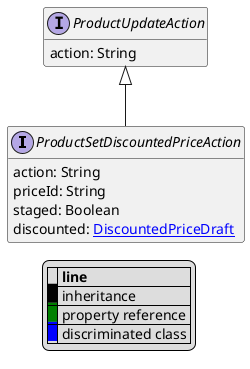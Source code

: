 @startuml

hide empty fields
hide empty methods
legend
|= |= line |
|<back:black>   </back>| inheritance |
|<back:green>   </back>| property reference |
|<back:blue>   </back>| discriminated class |
endlegend
interface ProductSetDiscountedPriceAction [[ProductSetDiscountedPriceAction.svg]] extends ProductUpdateAction {
    action: String
    priceId: String
    staged: Boolean
    discounted: [[DiscountedPriceDraft.svg DiscountedPriceDraft]]
}
interface ProductUpdateAction [[ProductUpdateAction.svg]]  {
    action: String
}





@enduml
